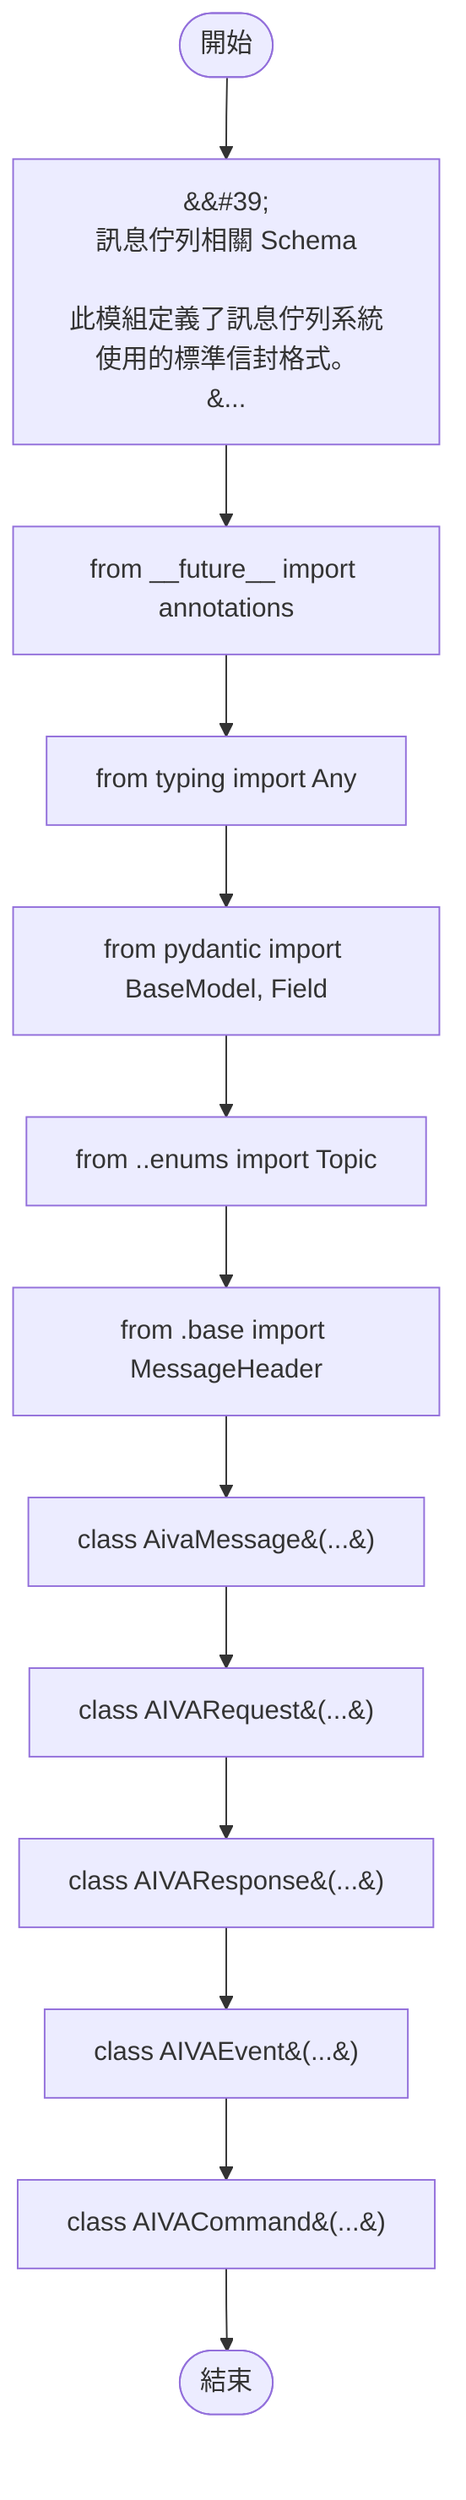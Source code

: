 flowchart TB
    n1([開始])
    n2([結束])
    n3[&amp;&#35;39;\n訊息佇列相關 Schema\n\n此模組定義了訊息佇列系統使用的標準信封格式。\n&...]
    n4[from __future__ import annotations]
    n5[from typing import Any]
    n6[from pydantic import BaseModel, Field]
    n7[from ..enums import Topic]
    n8[from .base import MessageHeader]
    n9[class AivaMessage&#40;...&#41;]
    n10[class AIVARequest&#40;...&#41;]
    n11[class AIVAResponse&#40;...&#41;]
    n12[class AIVAEvent&#40;...&#41;]
    n13[class AIVACommand&#40;...&#41;]
    n1 --> n3
    n3 --> n4
    n4 --> n5
    n5 --> n6
    n6 --> n7
    n7 --> n8
    n8 --> n9
    n9 --> n10
    n10 --> n11
    n11 --> n12
    n12 --> n13
    n13 --> n2